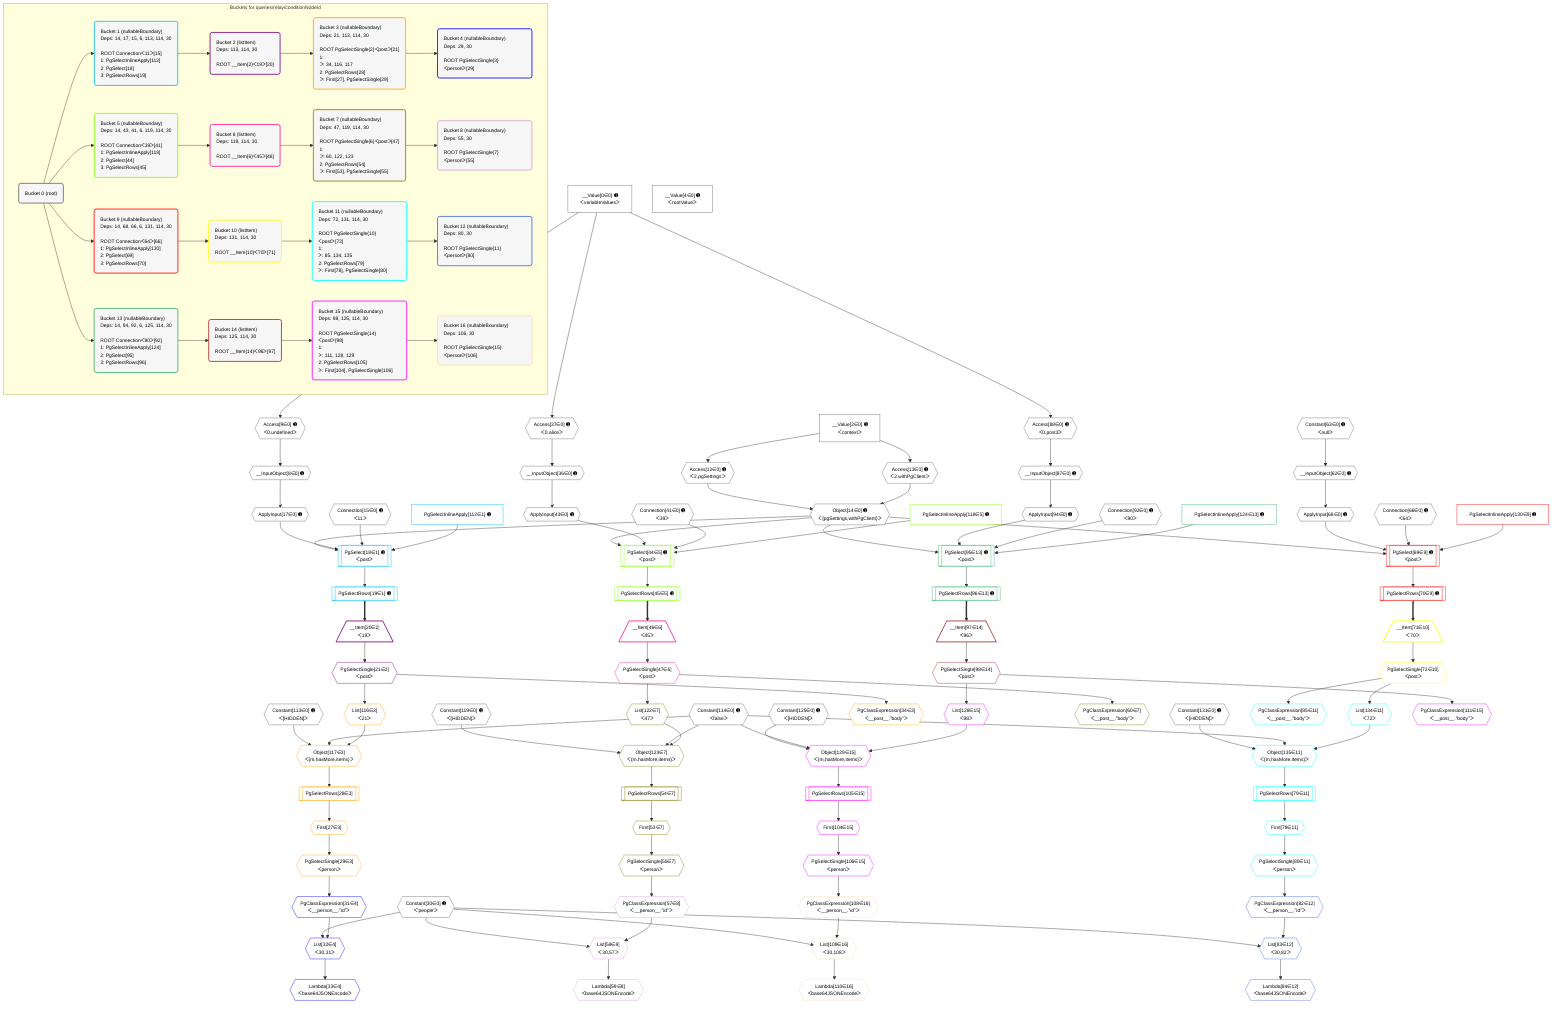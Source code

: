%%{init: {'themeVariables': { 'fontSize': '12px'}}}%%
graph TD
    classDef path fill:#eee,stroke:#000,color:#000
    classDef plan fill:#fff,stroke-width:1px,color:#000
    classDef itemplan fill:#fff,stroke-width:2px,color:#000
    classDef unbatchedplan fill:#dff,stroke-width:1px,color:#000
    classDef sideeffectplan fill:#fcc,stroke-width:2px,color:#000
    classDef bucket fill:#f6f6f6,color:#000,stroke-width:2px,text-align:left


    %% plan dependencies
    Connection15{{"Connection[15∈0] ➊<br />ᐸ11ᐳ"}}:::plan
    Connection41{{"Connection[41∈0] ➊<br />ᐸ39ᐳ"}}:::plan
    Connection66{{"Connection[66∈0] ➊<br />ᐸ64ᐳ"}}:::plan
    Connection92{{"Connection[92∈0] ➊<br />ᐸ90ᐳ"}}:::plan
    __InputObject8{{"__InputObject[8∈0] ➊"}}:::plan
    Access9{{"Access[9∈0] ➊<br />ᐸ0.undefinedᐳ"}}:::plan
    Access9 --> __InputObject8
    Object14{{"Object[14∈0] ➊<br />ᐸ{pgSettings,withPgClient}ᐳ"}}:::plan
    Access12{{"Access[12∈0] ➊<br />ᐸ2.pgSettingsᐳ"}}:::plan
    Access13{{"Access[13∈0] ➊<br />ᐸ2.withPgClientᐳ"}}:::plan
    Access12 & Access13 --> Object14
    __InputObject36{{"__InputObject[36∈0] ➊"}}:::plan
    Access37{{"Access[37∈0] ➊<br />ᐸ0.aliceᐳ"}}:::plan
    Access37 --> __InputObject36
    __InputObject62{{"__InputObject[62∈0] ➊"}}:::plan
    Constant63{{"Constant[63∈0] ➊<br />ᐸnullᐳ"}}:::plan
    Constant63 --> __InputObject62
    __InputObject87{{"__InputObject[87∈0] ➊"}}:::plan
    Access88{{"Access[88∈0] ➊<br />ᐸ0.post3ᐳ"}}:::plan
    Access88 --> __InputObject87
    __Value0["__Value[0∈0] ➊<br />ᐸvariableValuesᐳ"]:::plan
    __Value0 --> Access9
    __Value2["__Value[2∈0] ➊<br />ᐸcontextᐳ"]:::plan
    __Value2 --> Access12
    __Value2 --> Access13
    ApplyInput17{{"ApplyInput[17∈0] ➊"}}:::plan
    __InputObject8 --> ApplyInput17
    __Value0 --> Access37
    ApplyInput43{{"ApplyInput[43∈0] ➊"}}:::plan
    __InputObject36 --> ApplyInput43
    ApplyInput68{{"ApplyInput[68∈0] ➊"}}:::plan
    __InputObject62 --> ApplyInput68
    __Value0 --> Access88
    ApplyInput94{{"ApplyInput[94∈0] ➊"}}:::plan
    __InputObject87 --> ApplyInput94
    __Value4["__Value[4∈0] ➊<br />ᐸrootValueᐳ"]:::plan
    Constant30{{"Constant[30∈0] ➊<br />ᐸ'people'ᐳ"}}:::plan
    Constant113{{"Constant[113∈0] ➊<br />ᐸ[HIDDEN]ᐳ"}}:::plan
    Constant114{{"Constant[114∈0] ➊<br />ᐸfalseᐳ"}}:::plan
    Constant119{{"Constant[119∈0] ➊<br />ᐸ[HIDDEN]ᐳ"}}:::plan
    Constant125{{"Constant[125∈0] ➊<br />ᐸ[HIDDEN]ᐳ"}}:::plan
    Constant131{{"Constant[131∈0] ➊<br />ᐸ[HIDDEN]ᐳ"}}:::plan
    PgSelect18[["PgSelect[18∈1] ➊<br />ᐸpostᐳ"]]:::plan
    PgSelectInlineApply112["PgSelectInlineApply[112∈1] ➊"]:::plan
    Object14 & ApplyInput17 & Connection15 & PgSelectInlineApply112 --> PgSelect18
    PgSelectRows19[["PgSelectRows[19∈1] ➊"]]:::plan
    PgSelect18 --> PgSelectRows19
    __Item20[/"__Item[20∈2]<br />ᐸ19ᐳ"\]:::itemplan
    PgSelectRows19 ==> __Item20
    PgSelectSingle21{{"PgSelectSingle[21∈2]<br />ᐸpostᐳ"}}:::plan
    __Item20 --> PgSelectSingle21
    Object117{{"Object[117∈3]<br />ᐸ{m,hasMore,items}ᐳ"}}:::plan
    List116{{"List[116∈3]<br />ᐸ21ᐳ"}}:::plan
    Constant113 & Constant114 & List116 --> Object117
    First27{{"First[27∈3]"}}:::plan
    PgSelectRows28[["PgSelectRows[28∈3]"]]:::plan
    PgSelectRows28 --> First27
    Object117 --> PgSelectRows28
    PgSelectSingle29{{"PgSelectSingle[29∈3]<br />ᐸpersonᐳ"}}:::plan
    First27 --> PgSelectSingle29
    PgClassExpression34{{"PgClassExpression[34∈3]<br />ᐸ__post__.”body”ᐳ"}}:::plan
    PgSelectSingle21 --> PgClassExpression34
    PgSelectSingle21 --> List116
    List32{{"List[32∈4]<br />ᐸ30,31ᐳ"}}:::plan
    PgClassExpression31{{"PgClassExpression[31∈4]<br />ᐸ__person__.”id”ᐳ"}}:::plan
    Constant30 & PgClassExpression31 --> List32
    PgSelectSingle29 --> PgClassExpression31
    Lambda33{{"Lambda[33∈4]<br />ᐸbase64JSONEncodeᐳ"}}:::plan
    List32 --> Lambda33
    PgSelect44[["PgSelect[44∈5] ➊<br />ᐸpostᐳ"]]:::plan
    PgSelectInlineApply118["PgSelectInlineApply[118∈5] ➊"]:::plan
    Object14 & ApplyInput43 & Connection41 & PgSelectInlineApply118 --> PgSelect44
    PgSelectRows45[["PgSelectRows[45∈5] ➊"]]:::plan
    PgSelect44 --> PgSelectRows45
    __Item46[/"__Item[46∈6]<br />ᐸ45ᐳ"\]:::itemplan
    PgSelectRows45 ==> __Item46
    PgSelectSingle47{{"PgSelectSingle[47∈6]<br />ᐸpostᐳ"}}:::plan
    __Item46 --> PgSelectSingle47
    Object123{{"Object[123∈7]<br />ᐸ{m,hasMore,items}ᐳ"}}:::plan
    List122{{"List[122∈7]<br />ᐸ47ᐳ"}}:::plan
    Constant119 & Constant114 & List122 --> Object123
    First53{{"First[53∈7]"}}:::plan
    PgSelectRows54[["PgSelectRows[54∈7]"]]:::plan
    PgSelectRows54 --> First53
    Object123 --> PgSelectRows54
    PgSelectSingle55{{"PgSelectSingle[55∈7]<br />ᐸpersonᐳ"}}:::plan
    First53 --> PgSelectSingle55
    PgClassExpression60{{"PgClassExpression[60∈7]<br />ᐸ__post__.”body”ᐳ"}}:::plan
    PgSelectSingle47 --> PgClassExpression60
    PgSelectSingle47 --> List122
    List58{{"List[58∈8]<br />ᐸ30,57ᐳ"}}:::plan
    PgClassExpression57{{"PgClassExpression[57∈8]<br />ᐸ__person__.”id”ᐳ"}}:::plan
    Constant30 & PgClassExpression57 --> List58
    PgSelectSingle55 --> PgClassExpression57
    Lambda59{{"Lambda[59∈8]<br />ᐸbase64JSONEncodeᐳ"}}:::plan
    List58 --> Lambda59
    PgSelect69[["PgSelect[69∈9] ➊<br />ᐸpostᐳ"]]:::plan
    PgSelectInlineApply130["PgSelectInlineApply[130∈9] ➊"]:::plan
    Object14 & ApplyInput68 & Connection66 & PgSelectInlineApply130 --> PgSelect69
    PgSelectRows70[["PgSelectRows[70∈9] ➊"]]:::plan
    PgSelect69 --> PgSelectRows70
    __Item71[/"__Item[71∈10]<br />ᐸ70ᐳ"\]:::itemplan
    PgSelectRows70 ==> __Item71
    PgSelectSingle72{{"PgSelectSingle[72∈10]<br />ᐸpostᐳ"}}:::plan
    __Item71 --> PgSelectSingle72
    Object135{{"Object[135∈11]<br />ᐸ{m,hasMore,items}ᐳ"}}:::plan
    List134{{"List[134∈11]<br />ᐸ72ᐳ"}}:::plan
    Constant131 & Constant114 & List134 --> Object135
    First78{{"First[78∈11]"}}:::plan
    PgSelectRows79[["PgSelectRows[79∈11]"]]:::plan
    PgSelectRows79 --> First78
    Object135 --> PgSelectRows79
    PgSelectSingle80{{"PgSelectSingle[80∈11]<br />ᐸpersonᐳ"}}:::plan
    First78 --> PgSelectSingle80
    PgClassExpression85{{"PgClassExpression[85∈11]<br />ᐸ__post__.”body”ᐳ"}}:::plan
    PgSelectSingle72 --> PgClassExpression85
    PgSelectSingle72 --> List134
    List83{{"List[83∈12]<br />ᐸ30,82ᐳ"}}:::plan
    PgClassExpression82{{"PgClassExpression[82∈12]<br />ᐸ__person__.”id”ᐳ"}}:::plan
    Constant30 & PgClassExpression82 --> List83
    PgSelectSingle80 --> PgClassExpression82
    Lambda84{{"Lambda[84∈12]<br />ᐸbase64JSONEncodeᐳ"}}:::plan
    List83 --> Lambda84
    PgSelect95[["PgSelect[95∈13] ➊<br />ᐸpostᐳ"]]:::plan
    PgSelectInlineApply124["PgSelectInlineApply[124∈13] ➊"]:::plan
    Object14 & ApplyInput94 & Connection92 & PgSelectInlineApply124 --> PgSelect95
    PgSelectRows96[["PgSelectRows[96∈13] ➊"]]:::plan
    PgSelect95 --> PgSelectRows96
    __Item97[/"__Item[97∈14]<br />ᐸ96ᐳ"\]:::itemplan
    PgSelectRows96 ==> __Item97
    PgSelectSingle98{{"PgSelectSingle[98∈14]<br />ᐸpostᐳ"}}:::plan
    __Item97 --> PgSelectSingle98
    Object129{{"Object[129∈15]<br />ᐸ{m,hasMore,items}ᐳ"}}:::plan
    List128{{"List[128∈15]<br />ᐸ98ᐳ"}}:::plan
    Constant125 & Constant114 & List128 --> Object129
    First104{{"First[104∈15]"}}:::plan
    PgSelectRows105[["PgSelectRows[105∈15]"]]:::plan
    PgSelectRows105 --> First104
    Object129 --> PgSelectRows105
    PgSelectSingle106{{"PgSelectSingle[106∈15]<br />ᐸpersonᐳ"}}:::plan
    First104 --> PgSelectSingle106
    PgClassExpression111{{"PgClassExpression[111∈15]<br />ᐸ__post__.”body”ᐳ"}}:::plan
    PgSelectSingle98 --> PgClassExpression111
    PgSelectSingle98 --> List128
    List109{{"List[109∈16]<br />ᐸ30,108ᐳ"}}:::plan
    PgClassExpression108{{"PgClassExpression[108∈16]<br />ᐸ__person__.”id”ᐳ"}}:::plan
    Constant30 & PgClassExpression108 --> List109
    PgSelectSingle106 --> PgClassExpression108
    Lambda110{{"Lambda[110∈16]<br />ᐸbase64JSONEncodeᐳ"}}:::plan
    List109 --> Lambda110

    %% define steps

    subgraph "Buckets for queries/relay/conditionNodeId"
    Bucket0("Bucket 0 (root)"):::bucket
    classDef bucket0 stroke:#696969
    class Bucket0,__Value0,__Value2,__Value4,__InputObject8,Access9,Access12,Access13,Object14,Connection15,ApplyInput17,Constant30,__InputObject36,Access37,Connection41,ApplyInput43,__InputObject62,Constant63,Connection66,ApplyInput68,__InputObject87,Access88,Connection92,ApplyInput94,Constant113,Constant114,Constant119,Constant125,Constant131 bucket0
    Bucket1("Bucket 1 (nullableBoundary)<br />Deps: 14, 17, 15, 6, 113, 114, 30<br /><br />ROOT Connectionᐸ11ᐳ[15]<br />1: PgSelectInlineApply[112]<br />2: PgSelect[18]<br />3: PgSelectRows[19]"):::bucket
    classDef bucket1 stroke:#00bfff
    class Bucket1,PgSelect18,PgSelectRows19,PgSelectInlineApply112 bucket1
    Bucket2("Bucket 2 (listItem)<br />Deps: 113, 114, 30<br /><br />ROOT __Item{2}ᐸ19ᐳ[20]"):::bucket
    classDef bucket2 stroke:#7f007f
    class Bucket2,__Item20,PgSelectSingle21 bucket2
    Bucket3("Bucket 3 (nullableBoundary)<br />Deps: 21, 113, 114, 30<br /><br />ROOT PgSelectSingle{2}ᐸpostᐳ[21]<br />1: <br />ᐳ: 34, 116, 117<br />2: PgSelectRows[28]<br />ᐳ: First[27], PgSelectSingle[29]"):::bucket
    classDef bucket3 stroke:#ffa500
    class Bucket3,First27,PgSelectRows28,PgSelectSingle29,PgClassExpression34,List116,Object117 bucket3
    Bucket4("Bucket 4 (nullableBoundary)<br />Deps: 29, 30<br /><br />ROOT PgSelectSingle{3}ᐸpersonᐳ[29]"):::bucket
    classDef bucket4 stroke:#0000ff
    class Bucket4,PgClassExpression31,List32,Lambda33 bucket4
    Bucket5("Bucket 5 (nullableBoundary)<br />Deps: 14, 43, 41, 6, 119, 114, 30<br /><br />ROOT Connectionᐸ39ᐳ[41]<br />1: PgSelectInlineApply[118]<br />2: PgSelect[44]<br />3: PgSelectRows[45]"):::bucket
    classDef bucket5 stroke:#7fff00
    class Bucket5,PgSelect44,PgSelectRows45,PgSelectInlineApply118 bucket5
    Bucket6("Bucket 6 (listItem)<br />Deps: 119, 114, 30<br /><br />ROOT __Item{6}ᐸ45ᐳ[46]"):::bucket
    classDef bucket6 stroke:#ff1493
    class Bucket6,__Item46,PgSelectSingle47 bucket6
    Bucket7("Bucket 7 (nullableBoundary)<br />Deps: 47, 119, 114, 30<br /><br />ROOT PgSelectSingle{6}ᐸpostᐳ[47]<br />1: <br />ᐳ: 60, 122, 123<br />2: PgSelectRows[54]<br />ᐳ: First[53], PgSelectSingle[55]"):::bucket
    classDef bucket7 stroke:#808000
    class Bucket7,First53,PgSelectRows54,PgSelectSingle55,PgClassExpression60,List122,Object123 bucket7
    Bucket8("Bucket 8 (nullableBoundary)<br />Deps: 55, 30<br /><br />ROOT PgSelectSingle{7}ᐸpersonᐳ[55]"):::bucket
    classDef bucket8 stroke:#dda0dd
    class Bucket8,PgClassExpression57,List58,Lambda59 bucket8
    Bucket9("Bucket 9 (nullableBoundary)<br />Deps: 14, 68, 66, 6, 131, 114, 30<br /><br />ROOT Connectionᐸ64ᐳ[66]<br />1: PgSelectInlineApply[130]<br />2: PgSelect[69]<br />3: PgSelectRows[70]"):::bucket
    classDef bucket9 stroke:#ff0000
    class Bucket9,PgSelect69,PgSelectRows70,PgSelectInlineApply130 bucket9
    Bucket10("Bucket 10 (listItem)<br />Deps: 131, 114, 30<br /><br />ROOT __Item{10}ᐸ70ᐳ[71]"):::bucket
    classDef bucket10 stroke:#ffff00
    class Bucket10,__Item71,PgSelectSingle72 bucket10
    Bucket11("Bucket 11 (nullableBoundary)<br />Deps: 72, 131, 114, 30<br /><br />ROOT PgSelectSingle{10}ᐸpostᐳ[72]<br />1: <br />ᐳ: 85, 134, 135<br />2: PgSelectRows[79]<br />ᐳ: First[78], PgSelectSingle[80]"):::bucket
    classDef bucket11 stroke:#00ffff
    class Bucket11,First78,PgSelectRows79,PgSelectSingle80,PgClassExpression85,List134,Object135 bucket11
    Bucket12("Bucket 12 (nullableBoundary)<br />Deps: 80, 30<br /><br />ROOT PgSelectSingle{11}ᐸpersonᐳ[80]"):::bucket
    classDef bucket12 stroke:#4169e1
    class Bucket12,PgClassExpression82,List83,Lambda84 bucket12
    Bucket13("Bucket 13 (nullableBoundary)<br />Deps: 14, 94, 92, 6, 125, 114, 30<br /><br />ROOT Connectionᐸ90ᐳ[92]<br />1: PgSelectInlineApply[124]<br />2: PgSelect[95]<br />3: PgSelectRows[96]"):::bucket
    classDef bucket13 stroke:#3cb371
    class Bucket13,PgSelect95,PgSelectRows96,PgSelectInlineApply124 bucket13
    Bucket14("Bucket 14 (listItem)<br />Deps: 125, 114, 30<br /><br />ROOT __Item{14}ᐸ96ᐳ[97]"):::bucket
    classDef bucket14 stroke:#a52a2a
    class Bucket14,__Item97,PgSelectSingle98 bucket14
    Bucket15("Bucket 15 (nullableBoundary)<br />Deps: 98, 125, 114, 30<br /><br />ROOT PgSelectSingle{14}ᐸpostᐳ[98]<br />1: <br />ᐳ: 111, 128, 129<br />2: PgSelectRows[105]<br />ᐳ: First[104], PgSelectSingle[106]"):::bucket
    classDef bucket15 stroke:#ff00ff
    class Bucket15,First104,PgSelectRows105,PgSelectSingle106,PgClassExpression111,List128,Object129 bucket15
    Bucket16("Bucket 16 (nullableBoundary)<br />Deps: 106, 30<br /><br />ROOT PgSelectSingle{15}ᐸpersonᐳ[106]"):::bucket
    classDef bucket16 stroke:#f5deb3
    class Bucket16,PgClassExpression108,List109,Lambda110 bucket16
    Bucket0 --> Bucket1 & Bucket5 & Bucket9 & Bucket13
    Bucket1 --> Bucket2
    Bucket2 --> Bucket3
    Bucket3 --> Bucket4
    Bucket5 --> Bucket6
    Bucket6 --> Bucket7
    Bucket7 --> Bucket8
    Bucket9 --> Bucket10
    Bucket10 --> Bucket11
    Bucket11 --> Bucket12
    Bucket13 --> Bucket14
    Bucket14 --> Bucket15
    Bucket15 --> Bucket16
    end